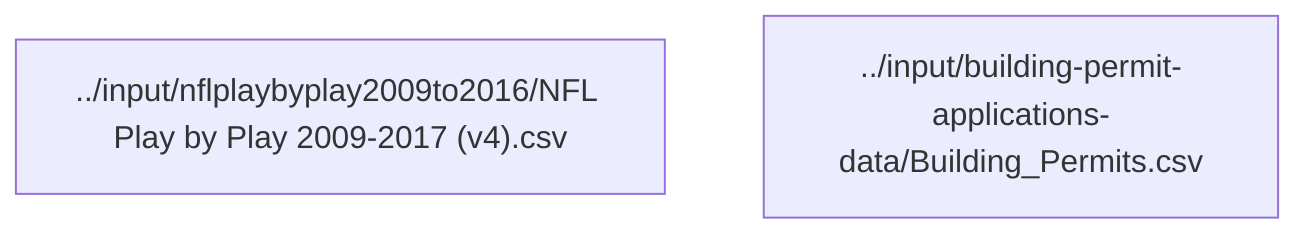flowchart TD
    A1["../input/nflplaybyplay2009to2016/NFL Play by Play 2009-2017 (v4).csv"]
    A2["../input/building-permit-applications-data/Building_Permits.csv"]
